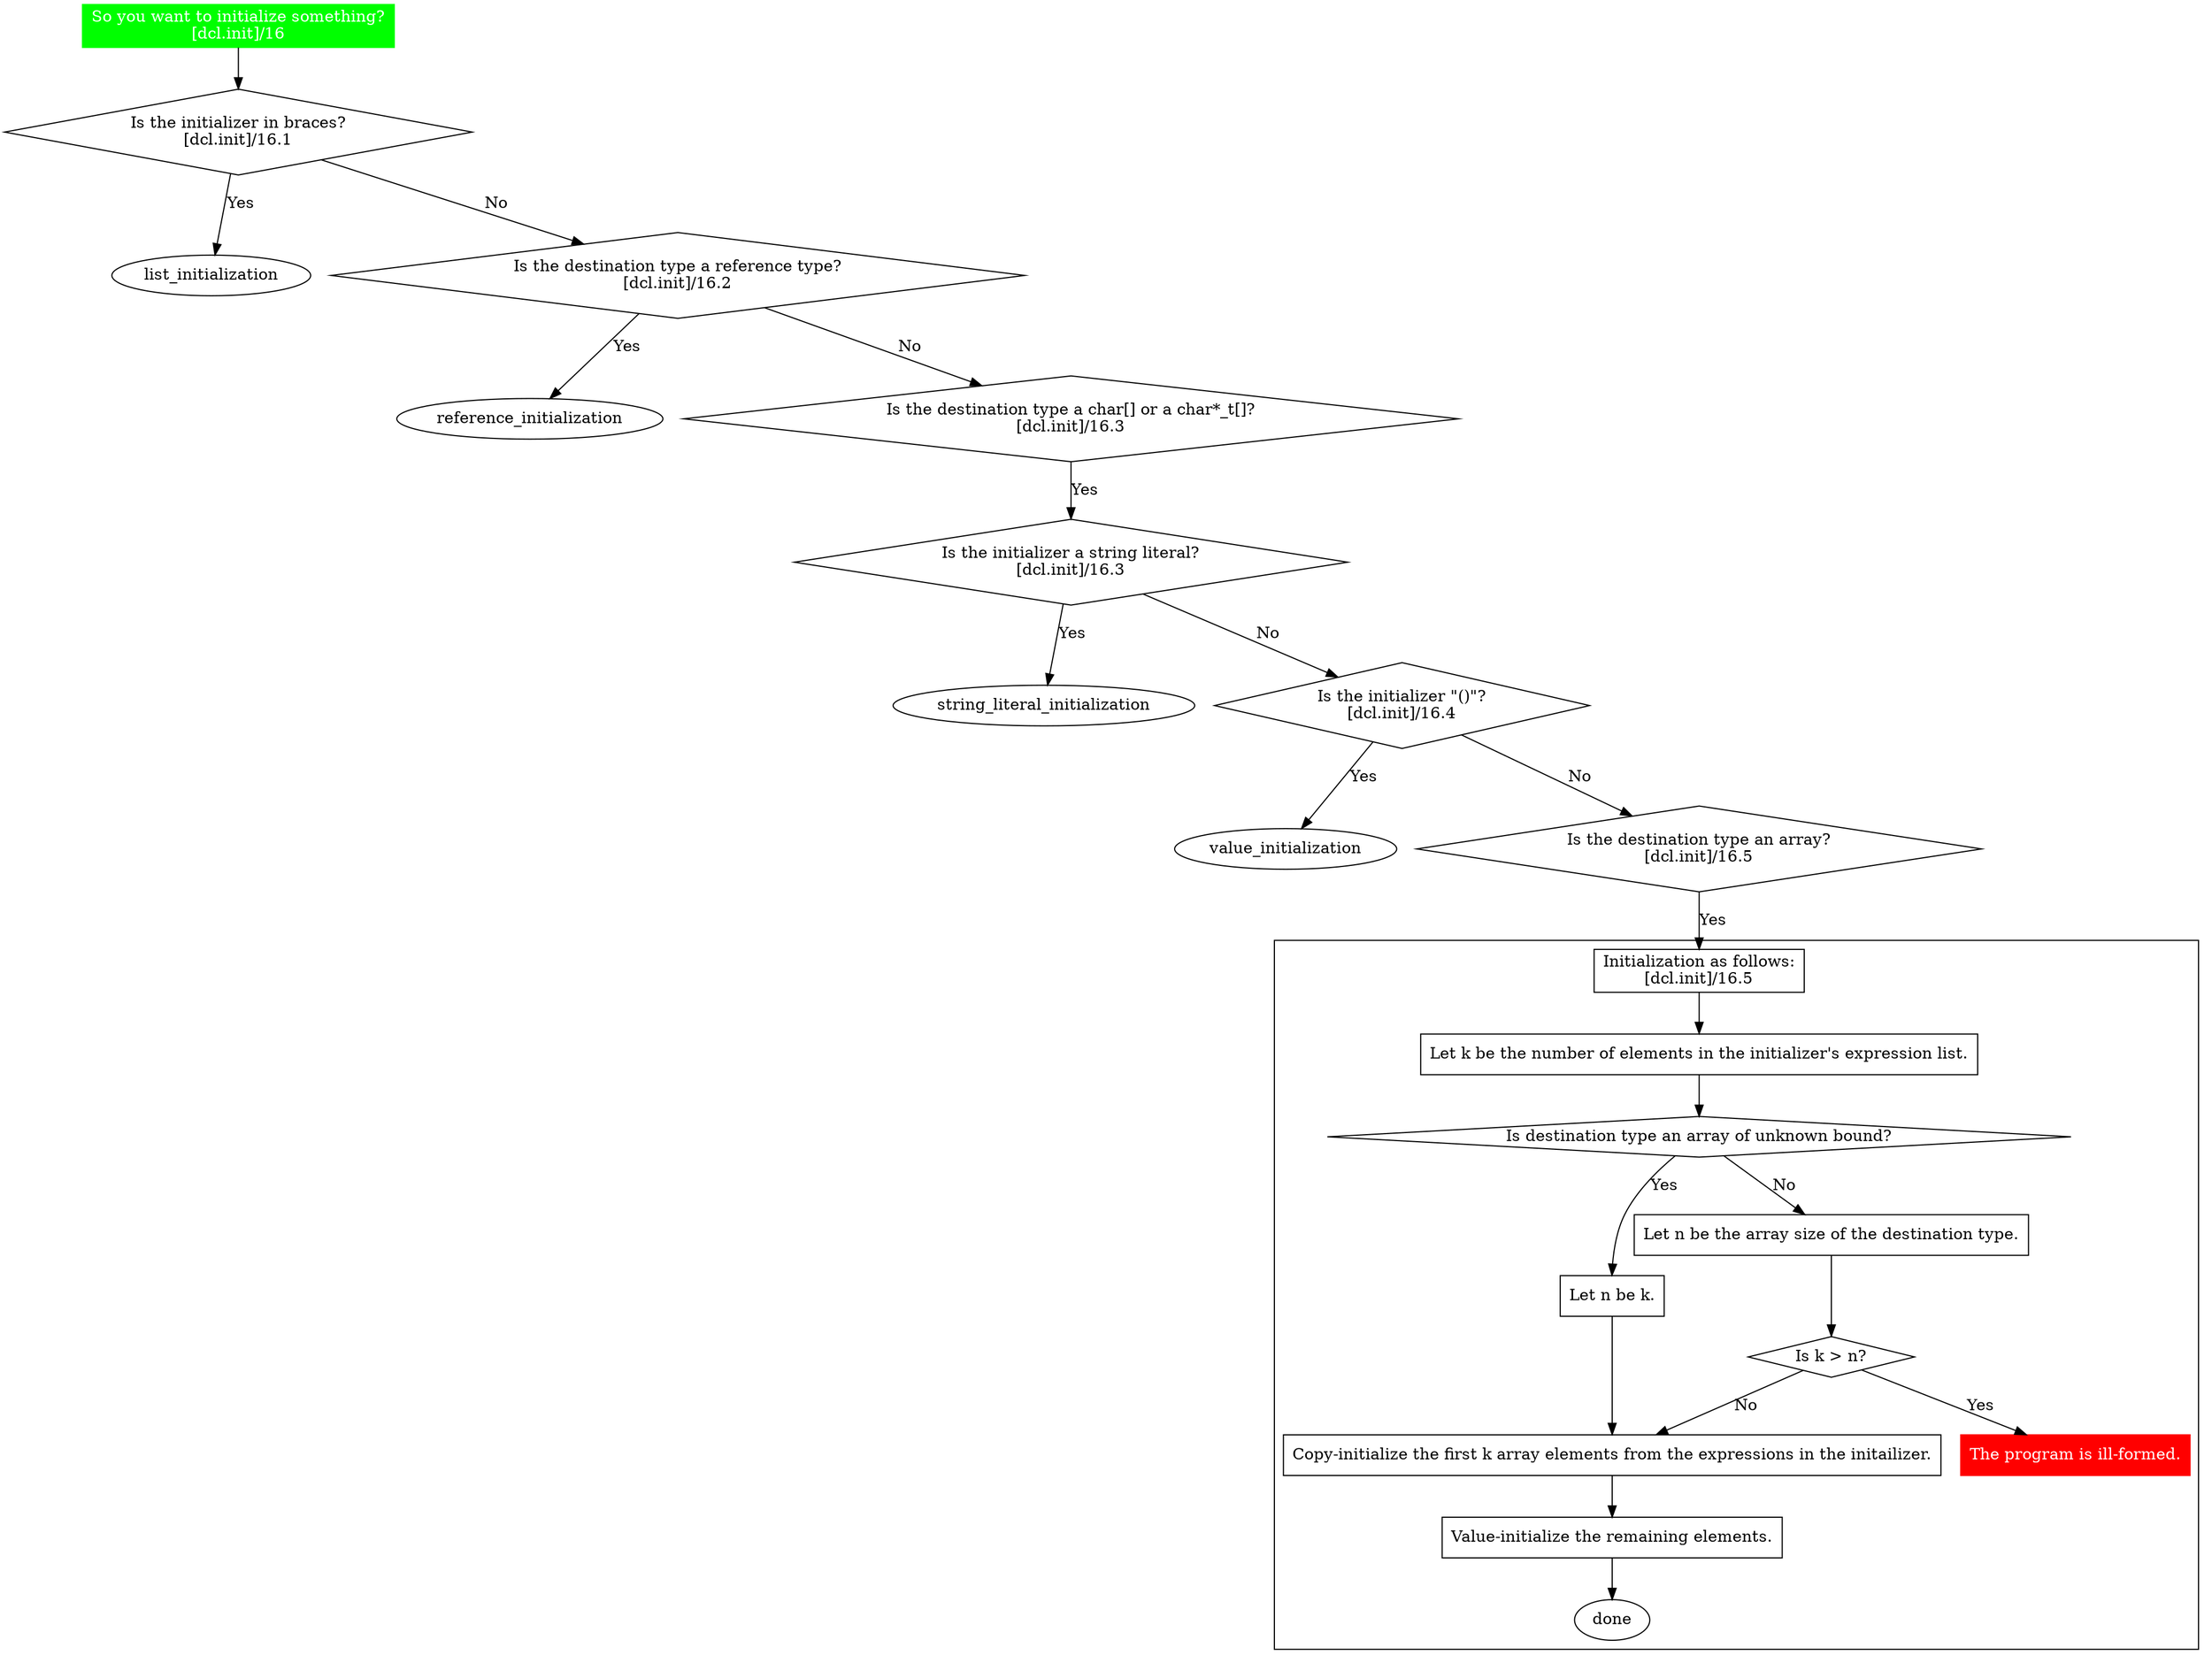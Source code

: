 digraph initialization {
    start [label="So you want to initialize something?\n[dcl.init]/16", style=filled, fillcolor=green, shape=box, color=green, fontcolor=white]
        start -> is_braced

    is_braced [label="Is the initializer in braces?\n[dcl.init]/16.1", shape=diamond]
        is_braced -> list_initialization [label="Yes"]
        is_braced -> is_dest_reference [label="No"]
    
    is_dest_reference [label="Is the destination type a reference type?\n[dcl.init]/16.2", shape=diamond]
        is_dest_reference -> reference_initialization [label="Yes"]
        is_dest_reference -> is_char_arr_init [label="No"]
    
    is_char_arr_init [label="Is the destination type a char[] or a char*_t[]?\n[dcl.init]/16.3", shape=diamond]
        is_char_arr_init -> is_char_arr_literal_init [label="Yes"]
    
    is_char_arr_literal_init [label="Is the initializer a string literal?\n[dcl.init]/16.3", shape=diamond]
        is_char_arr_literal_init -> string_literal_initialization [label="Yes"]
        is_char_arr_literal_init -> is_initializer_empty_parens [label="No"]

    is_initializer_empty_parens [label="Is the initializer \"()\"?\n[dcl.init]/16.4", shape=diamond]
        is_initializer_empty_parens -> value_initialization [label="Yes"]
        is_initializer_empty_parens -> is_dest_array [label="No"]

    is_dest_array[label="Is the destination type an array?\n[dcl.init]/16.5", shape=diamond]
        is_dest_array -> array_initialization_head [label="Yes"]

    subgraph cluster_array_initialization {
        array_initialization_head [label="Initialization as follows:\n[dcl.init]/16.5", shape=box]
            array_initialization_head -> array_k_definition
        
        array_k_definition [label="Let k be the number of elements in the initializer's expression list.", shape=box]
            array_k_definition -> array_is_unsized

        array_is_unsized [label = "Is destination type an array of unknown bound?", shape=diamond]
            array_is_unsized -> array_unsized_n_defn [label = "Yes"]
            array_is_unsized -> array_sized_n_defn [label = "No"]
        
        array_unsized_n_defn [label = "Let n be k.", shape=box]
            array_unsized_n_defn -> array_initialize_first_k

        array_sized_n_defn [label = "Let n be the array size of the destination type.", shape=box]
            array_sized_n_defn -> array_k_gt_n

        array_k_gt_n [label = "Is k > n?", shape=diamond]
            array_k_gt_n -> array_k_gt_n_ill_formed [label = "Yes"]
            array_k_gt_n -> array_initialize_first_k [label = "No"]    

        array_k_gt_n_ill_formed [label = "The program is ill-formed.", shape=box, style=filled, color=red, fontcolor=white]

        array_initialize_first_k [label = "Copy-initialize the first k array elements from the expressions in the initailizer.", shape=box]
            array_initialize_first_k -> array_initialize_rest

        array_initialize_rest [label = "Value-initialize the remaining elements.", shape=box]
            array_initialize_rest -> done
    }
}
